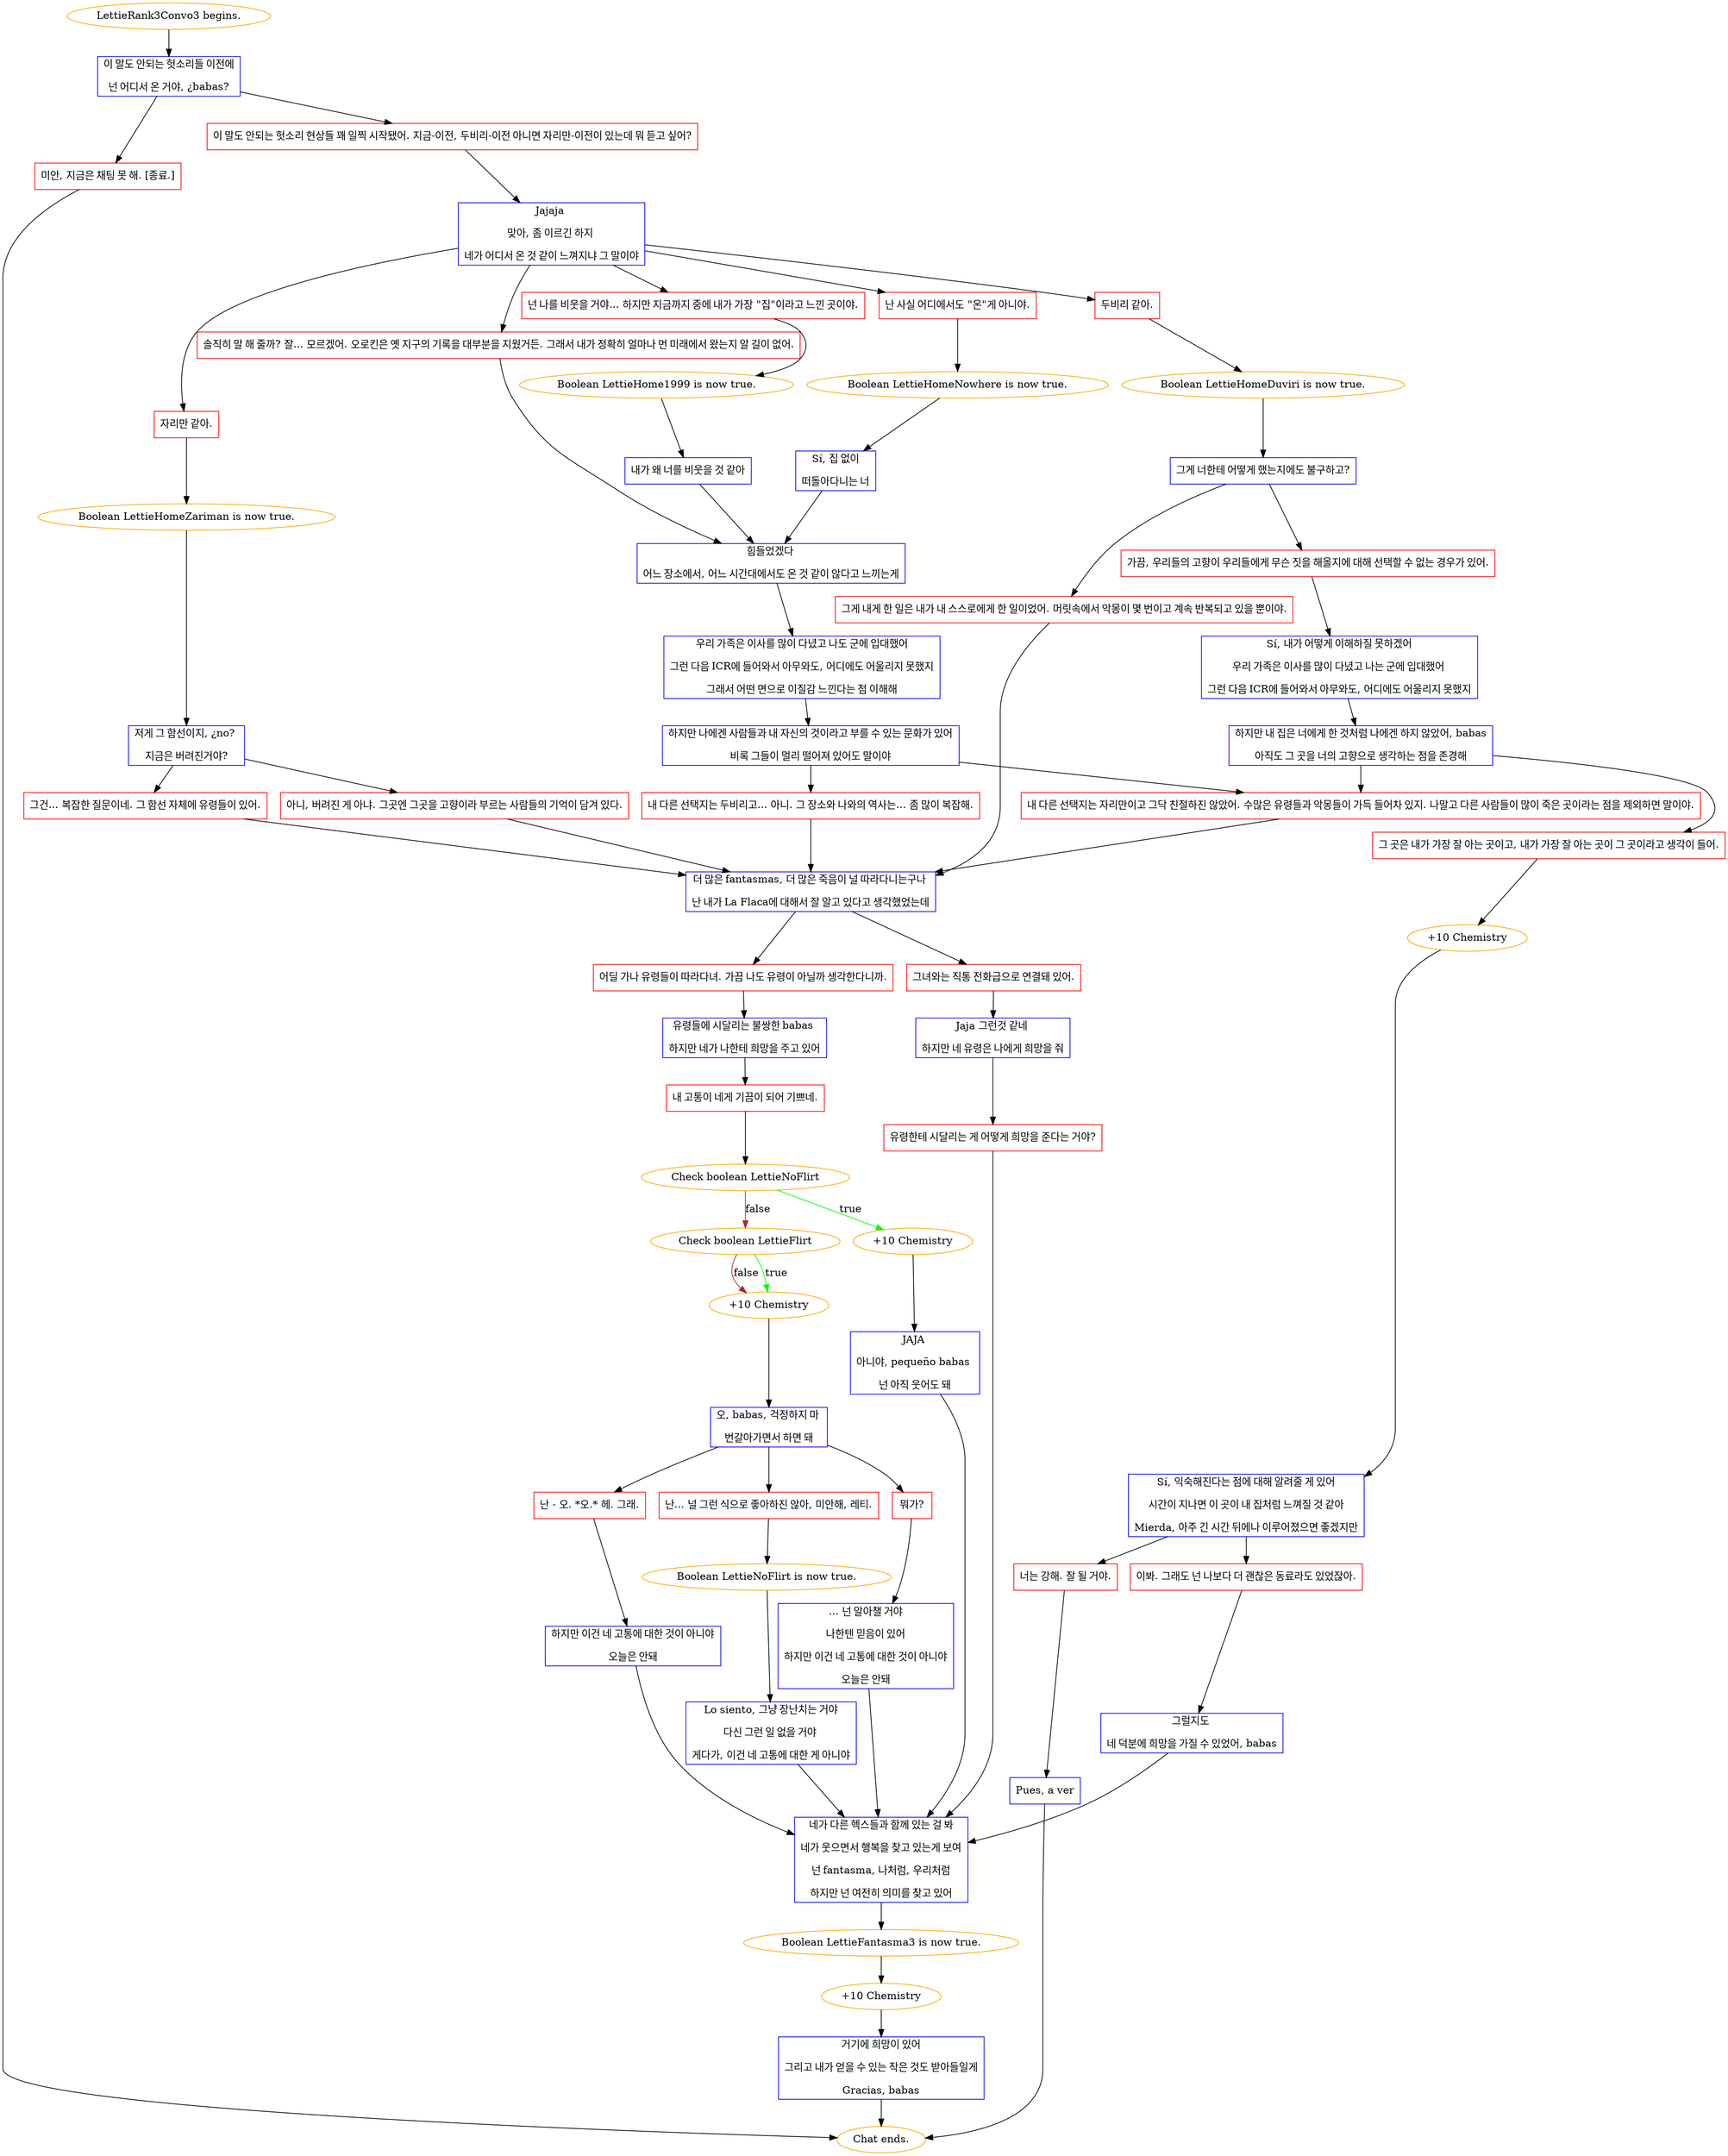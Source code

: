 digraph {
	"LettieRank3Convo3 begins." [color=orange];
		"LettieRank3Convo3 begins." -> j1043607592;
	j1043607592 [label="이 말도 안되는 헛소리들 이전에
넌 어디서 온 거야, ¿babas?",shape=box,color=blue];
		j1043607592 -> j2531226900;
		j1043607592 -> j560573532;
	j2531226900 [label="이 말도 안되는 헛소리 현상들 꽤 일찍 시작됐어. 지금-이전, 두비리-이전 아니면 자리만-이전이 있는데 뭐 듣고 싶어?",shape=box,color=red];
		j2531226900 -> j3485552289;
	j560573532 [label="미안, 지금은 채팅 못 해. [종료.]",shape=box,color=red];
		j560573532 -> "Chat ends.";
	j3485552289 [label="Jajaja 
맞아, 좀 이르긴 하지 
네가 어디서 온 것 같이 느껴지냐 그 말이야",shape=box,color=blue];
		j3485552289 -> j1911850668;
		j3485552289 -> j3515905260;
		j3485552289 -> j3156644332;
		j3485552289 -> j2495898318;
		j3485552289 -> j1755179213;
	"Chat ends." [color=orange];
	j1911850668 [label="두비리 같아.",shape=box,color=red];
		j1911850668 -> j2683357769;
	j3515905260 [label="자리만 같아.",shape=box,color=red];
		j3515905260 -> j1382775538;
	j3156644332 [label="넌 나를 비웃을 거야... 하지만 지금까지 중에 내가 가장 \"집\"이라고 느낀 곳이야.",shape=box,color=red];
		j3156644332 -> j4043580757;
	j2495898318 [label="난 사실 어디에서도 \"온\"게 아니야.",shape=box,color=red];
		j2495898318 -> j2645672456;
	j1755179213 [label="솔직히 말 해 줄까? 잘... 모르겠어. 오로킨은 옛 지구의 기록을 대부분을 지웠거든. 그래서 내가 정확히 얼마나 먼 미래에서 왔는지 알 길이 없어.",shape=box,color=red];
		j1755179213 -> j4119239055;
	j2683357769 [label="Boolean LettieHomeDuviri is now true.",color=orange];
		j2683357769 -> j3170619104;
	j1382775538 [label="Boolean LettieHomeZariman is now true.",color=orange];
		j1382775538 -> j3003919794;
	j4043580757 [label="Boolean LettieHome1999 is now true.",color=orange];
		j4043580757 -> j1289284103;
	j2645672456 [label="Boolean LettieHomeNowhere is now true.",color=orange];
		j2645672456 -> j426059915;
	j4119239055 [label="힘들었겠다 
어느 장소에서, 어느 시간대에서도 온 것 같이 않다고 느끼는게",shape=box,color=blue];
		j4119239055 -> j3181008293;
	j3170619104 [label="그게 너한테 어떻게 했는지에도 불구하고?",shape=box,color=blue];
		j3170619104 -> j3690778311;
		j3170619104 -> j3983587783;
	j3003919794 [label="저게 그 함선이지, ¿no? 
지금은 버려진거야?",shape=box,color=blue];
		j3003919794 -> j4124507904;
		j3003919794 -> j3788671217;
	j1289284103 [label="내가 왜 너를 비웃을 것 같아",shape=box,color=blue];
		j1289284103 -> j4119239055;
	j426059915 [label="Sí, 집 없이
떠돌아다니는 너",shape=box,color=blue];
		j426059915 -> j4119239055;
	j3181008293 [label="우리 가족은 이사를 많이 다녔고 나도 군에 입대했어
그런 다음 ICR에 들어와서 아무와도, 어디에도 어울리지 못했지
그래서 어떤 면으로 이질감 느낀다는 점 이해해",shape=box,color=blue];
		j3181008293 -> j3094485027;
	j3690778311 [label="가끔, 우리들의 고향이 우리들에게 무슨 짓을 해올지에 대해 선택할 수 없는 경우가 있어.",shape=box,color=red];
		j3690778311 -> j2772987920;
	j3983587783 [label="그게 내게 한 일은 내가 내 스스로에게 한 일이었어. 머릿속에서 악몽이 몇 번이고 계속 반복되고 있을 뿐이야.",shape=box,color=red];
		j3983587783 -> j1818065007;
	j4124507904 [label="그건... 복잡한 질문이네. 그 함선 자체에 유령들이 있어.",shape=box,color=red];
		j4124507904 -> j1818065007;
	j3788671217 [label="아니, 버려진 게 아냐. 그곳엔 그곳을 고향이라 부르는 사람들의 기억이 담겨 있다.",shape=box,color=red];
		j3788671217 -> j1818065007;
	j3094485027 [label="하지만 나에겐 사람들과 내 자신의 것이라고 부를 수 있는 문화가 있어
비록 그들이 멀리 떨어져 있어도 말이야",shape=box,color=blue];
		j3094485027 -> j295953841;
		j3094485027 -> j4132070045;
	j2772987920 [label="Sí, 내가 어떻게 이해하질 못하겠어
우리 가족은 이사를 많이 다녔고 나는 군에 입대했어 
그런 다음 ICR에 들어와서 아무와도, 어디에도 어울리지 못했지",shape=box,color=blue];
		j2772987920 -> j3252060964;
	j1818065007 [label="더 많은 fantasmas, 더 많은 죽음이 널 따라다니는구나 
난 내가 La Flaca에 대해서 잘 알고 있다고 생각했었는데",shape=box,color=blue];
		j1818065007 -> j3939664196;
		j1818065007 -> j2798952627;
	j295953841 [label="내 다른 선택지는 두비리고... 아니. 그 장소와 나와의 역사는... 좀 많이 복잡해.",shape=box,color=red];
		j295953841 -> j1818065007;
	j4132070045 [label="내 다른 선택지는 자리만이고 그닥 친절하진 않았어. 수많은 유령들과 악몽들이 가득 들어차 있지. 나말고 다른 사람들이 많이 죽은 곳이라는 점을 제외하면 말이야.",shape=box,color=red];
		j4132070045 -> j1818065007;
	j3252060964 [label="하지만 내 집은 너에게 한 것처럼 나에겐 하지 않았어, babas
아직도 그 곳을 너의 고향으로 생각하는 점을 존경해",shape=box,color=blue];
		j3252060964 -> j76234462;
		j3252060964 -> j4132070045;
	j3939664196 [label="그녀와는 직통 전화급으로 연결돼 있어.",shape=box,color=red];
		j3939664196 -> j3533117496;
	j2798952627 [label="어딜 가나 유령들이 따라다녀. 가끔 나도 유령이 아닐까 생각한다니까.",shape=box,color=red];
		j2798952627 -> j553302458;
	j76234462 [label="그 곳은 내가 가장 잘 아는 곳이고, 내가 가장 잘 아는 곳이 그 곳이라고 생각이 들어.",shape=box,color=red];
		j76234462 -> j2906561061;
	j3533117496 [label="Jaja 그런것 같네 
하지만 네 유령은 나에게 희망을 줘",shape=box,color=blue];
		j3533117496 -> j2964715487;
	j553302458 [label="유령들에 시달리는 불쌍한 babas 
하지만 네가 나한테 희망을 주고 있어",shape=box,color=blue];
		j553302458 -> j3285566652;
	j2906561061 [label="+10 Chemistry",color=orange];
		j2906561061 -> j1781503416;
	j2964715487 [label="유령한테 시달리는 게 어떻게 희망을 준다는 거야?",shape=box,color=red];
		j2964715487 -> j3388923278;
	j3285566652 [label="내 고통이 네게 기끔이 되어 기쁘네.",shape=box,color=red];
		j3285566652 -> j1945290486;
	j1781503416 [label="Sí, 익숙해진다는 점에 대해 알려줄 게 있어
시간이 지나면 이 곳이 내 집처럼 느껴질 것 같아
Mierda, 아주 긴 시간 뒤에나 이루어졌으면 좋겠지만",shape=box,color=blue];
		j1781503416 -> j1698595613;
		j1781503416 -> j3109613846;
	j3388923278 [label="네가 다른 헥스들과 함께 있는 걸 봐
네가 웃으면서 행복을 찾고 있는게 보여
넌 fantasma, 나처럼, 우리처럼
하지만 넌 여전히 의미를 찾고 있어",shape=box,color=blue];
		j3388923278 -> j4223803373;
	j1945290486 [label="Check boolean LettieNoFlirt",color=orange];
		j1945290486 -> j993990020 [label=true,color=green];
		j1945290486 -> j763709535 [label=false,color=brown];
	j1698595613 [label="너는 강해. 잘 될 거야.",shape=box,color=red];
		j1698595613 -> j1245671203;
	j3109613846 [label="이봐. 그래도 넌 나보다 더 괜찮은 동료라도 있었잖아.",shape=box,color=red];
		j3109613846 -> j2555508983;
	j4223803373 [label="Boolean LettieFantasma3 is now true.",color=orange];
		j4223803373 -> j4184060068;
	j993990020 [label="+10 Chemistry",color=orange];
		j993990020 -> j1209176997;
	j763709535 [label="Check boolean LettieFlirt",color=orange];
		j763709535 -> j4240099316 [label=true,color=green];
		j763709535 -> j4240099316 [label=false,color=brown];
	j1245671203 [label="Pues, a ver",shape=box,color=blue];
		j1245671203 -> "Chat ends.";
	j2555508983 [label="그럴지도 
네 덕분에 희망을 가질 수 있었어, babas",shape=box,color=blue];
		j2555508983 -> j3388923278;
	j4184060068 [label="+10 Chemistry",color=orange];
		j4184060068 -> j1735151413;
	j1209176997 [label="JAJA 
아니야, pequeño babas 
넌 아직 웃어도 돼",shape=box,color=blue];
		j1209176997 -> j3388923278;
	j4240099316 [label="+10 Chemistry",color=orange];
		j4240099316 -> j1659076181;
	j1735151413 [label="거기에 희망이 있어
그리고 내가 얻을 수 있는 작은 것도 받아들일게
Gracias, babas",shape=box,color=blue];
		j1735151413 -> "Chat ends.";
	j1659076181 [label="오, babas, 걱정하지 마 
번갈아가면서 하면 돼",shape=box,color=blue];
		j1659076181 -> j3483976138;
		j1659076181 -> j3637002472;
		j1659076181 -> j3097497417;
	j3483976138 [label="뭐가?",shape=box,color=red];
		j3483976138 -> j1946972855;
	j3637002472 [label="난 - 오. *오.* 헤. 그래.",shape=box,color=red];
		j3637002472 -> j2074187691;
	j3097497417 [label="난... 널 그런 식으로 좋아하진 않아, 미안해, 레티.",shape=box,color=red];
		j3097497417 -> j3438165492;
	j1946972855 [label="... 넌 알아챌 거야
나한텐 믿음이 있어
하지만 이건 네 고통에 대한 것이 아니야
오늘은 안돼",shape=box,color=blue];
		j1946972855 -> j3388923278;
	j2074187691 [label="하지만 이건 네 고통에 대한 것이 아니야
오늘은 안돼",shape=box,color=blue];
		j2074187691 -> j3388923278;
	j3438165492 [label="Boolean LettieNoFlirt is now true.",color=orange];
		j3438165492 -> j4123938623;
	j4123938623 [label="Lo siento, 그냥 장난치는 거야
다신 그런 일 없을 거야 
게다가, 이건 네 고통에 대한 게 아니야",shape=box,color=blue];
		j4123938623 -> j3388923278;
}